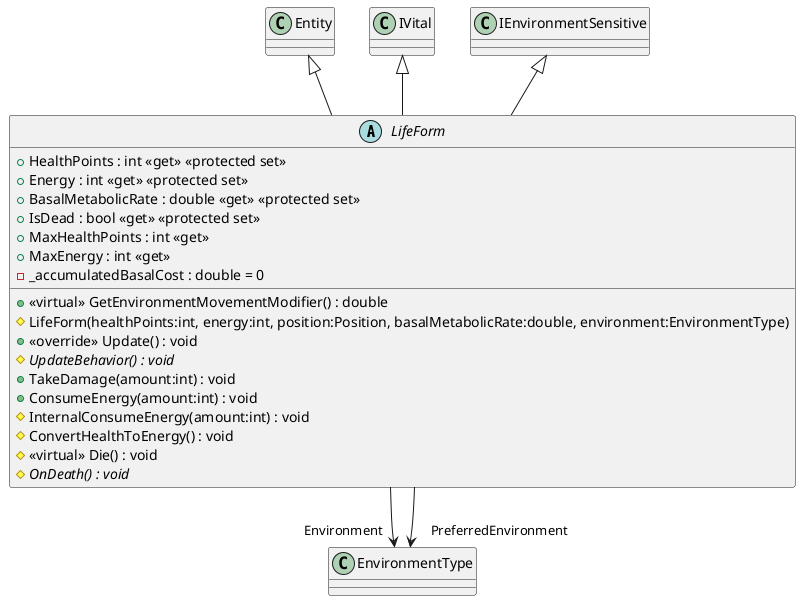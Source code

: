 @startuml
abstract class LifeForm {
    + HealthPoints : int <<get>> <<protected set>>
    + Energy : int <<get>> <<protected set>>
    + BasalMetabolicRate : double <<get>> <<protected set>>
    + IsDead : bool <<get>> <<protected set>>
    + MaxHealthPoints : int <<get>>
    + MaxEnergy : int <<get>>
    + <<virtual>> GetEnvironmentMovementModifier() : double
    # LifeForm(healthPoints:int, energy:int, position:Position, basalMetabolicRate:double, environment:EnvironmentType)
    - _accumulatedBasalCost : double = 0
    + <<override>> Update() : void
    # {abstract} UpdateBehavior() : void
    + TakeDamage(amount:int) : void
    + ConsumeEnergy(amount:int) : void
    # InternalConsumeEnergy(amount:int) : void
    # ConvertHealthToEnergy() : void
    # <<virtual>> Die() : void
    # {abstract} OnDeath() : void
}
Entity <|-- LifeForm
IVital <|-- LifeForm
IEnvironmentSensitive <|-- LifeForm
LifeForm --> "Environment" EnvironmentType
LifeForm --> "PreferredEnvironment" EnvironmentType
@enduml
